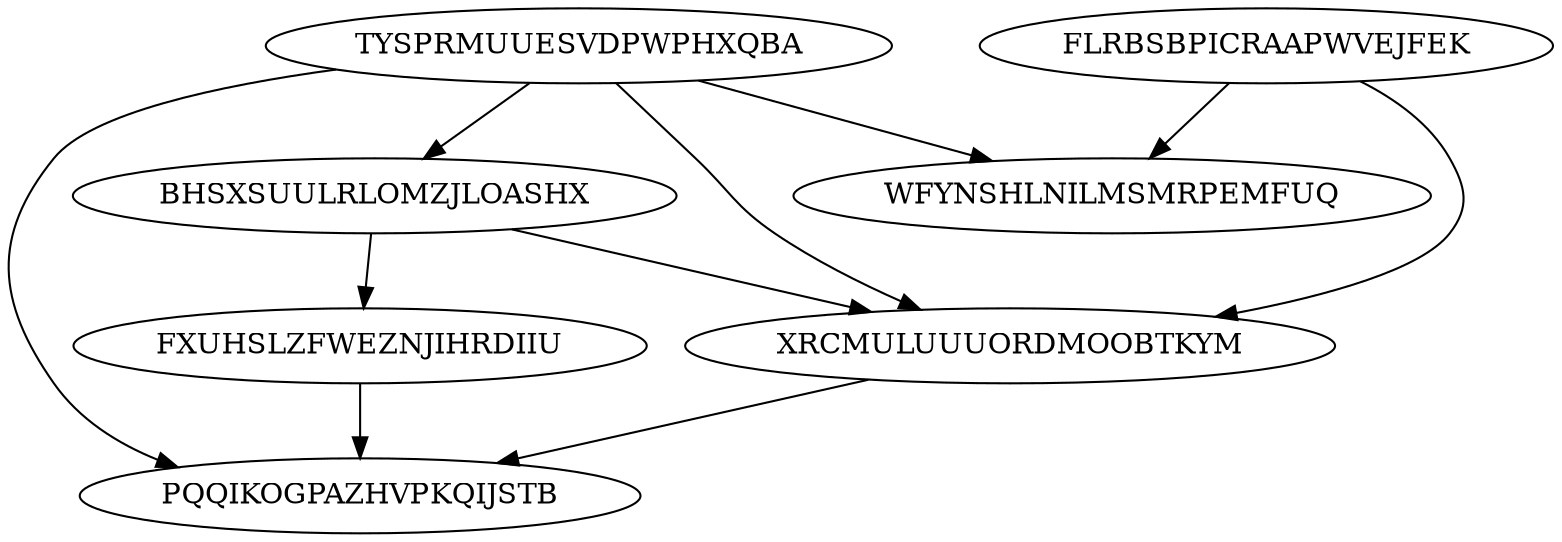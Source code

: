 digraph "N7M10" {
	TYSPRMUUESVDPWPHXQBA			[Weight=18, Start=0, Processor=1];
	BHSXSUULRLOMZJLOASHX			[Weight=12, Start=18, Processor=1];
	FLRBSBPICRAAPWVEJFEK			[Weight=14, Start=0, Processor=2];
	WFYNSHLNILMSMRPEMFUQ			[Weight=12, Start=34, Processor=2];
	XRCMULUUUORDMOOBTKYM			[Weight=16, Start=46, Processor=1];
	FXUHSLZFWEZNJIHRDIIU			[Weight=16, Start=30, Processor=1];
	PQQIKOGPAZHVPKQIJSTB			[Weight=15, Start=62, Processor=1];
	BHSXSUULRLOMZJLOASHX -> FXUHSLZFWEZNJIHRDIIU		[Weight=14];
	FLRBSBPICRAAPWVEJFEK -> XRCMULUUUORDMOOBTKYM		[Weight=19];
	BHSXSUULRLOMZJLOASHX -> XRCMULUUUORDMOOBTKYM		[Weight=17];
	TYSPRMUUESVDPWPHXQBA -> PQQIKOGPAZHVPKQIJSTB		[Weight=12];
	FLRBSBPICRAAPWVEJFEK -> WFYNSHLNILMSMRPEMFUQ		[Weight=15];
	XRCMULUUUORDMOOBTKYM -> PQQIKOGPAZHVPKQIJSTB		[Weight=20];
	TYSPRMUUESVDPWPHXQBA -> BHSXSUULRLOMZJLOASHX		[Weight=19];
	TYSPRMUUESVDPWPHXQBA -> WFYNSHLNILMSMRPEMFUQ		[Weight=16];
	TYSPRMUUESVDPWPHXQBA -> XRCMULUUUORDMOOBTKYM		[Weight=19];
	FXUHSLZFWEZNJIHRDIIU -> PQQIKOGPAZHVPKQIJSTB		[Weight=18];
}
